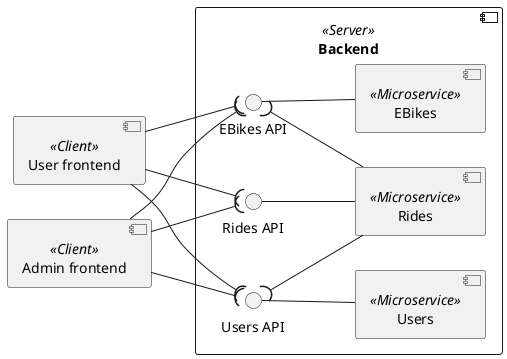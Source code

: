 @startuml components

left to right direction

component "User frontend" as UserFE <<Client>>
component "Admin frontend" as AdminFE <<Client>>

component Backend <<Server>> {

    component "EBikes" <<Microservice>> as EBikes
    interface "EBikes API" as EBikesAPI
    
    component "Users" <<Microservice>> as Users
    interface "Users API" as UsersAPI

    component "Rides" <<Microservice>> as Rides
    interface "Rides API" as RidesAPI

    EBikes -u-() EBikesAPI

    Users -u-() UsersAPI

    Rides -u-() RidesAPI
    Rides -u-( UsersAPI
    Rides -u-( EBikesAPI
}

UserFE --( RidesAPI
UserFE --( UsersAPI
UserFE --( EBikesAPI
AdminFE --( RidesAPI
AdminFE --( UsersAPI
AdminFE --( EBikesAPI

@enduml